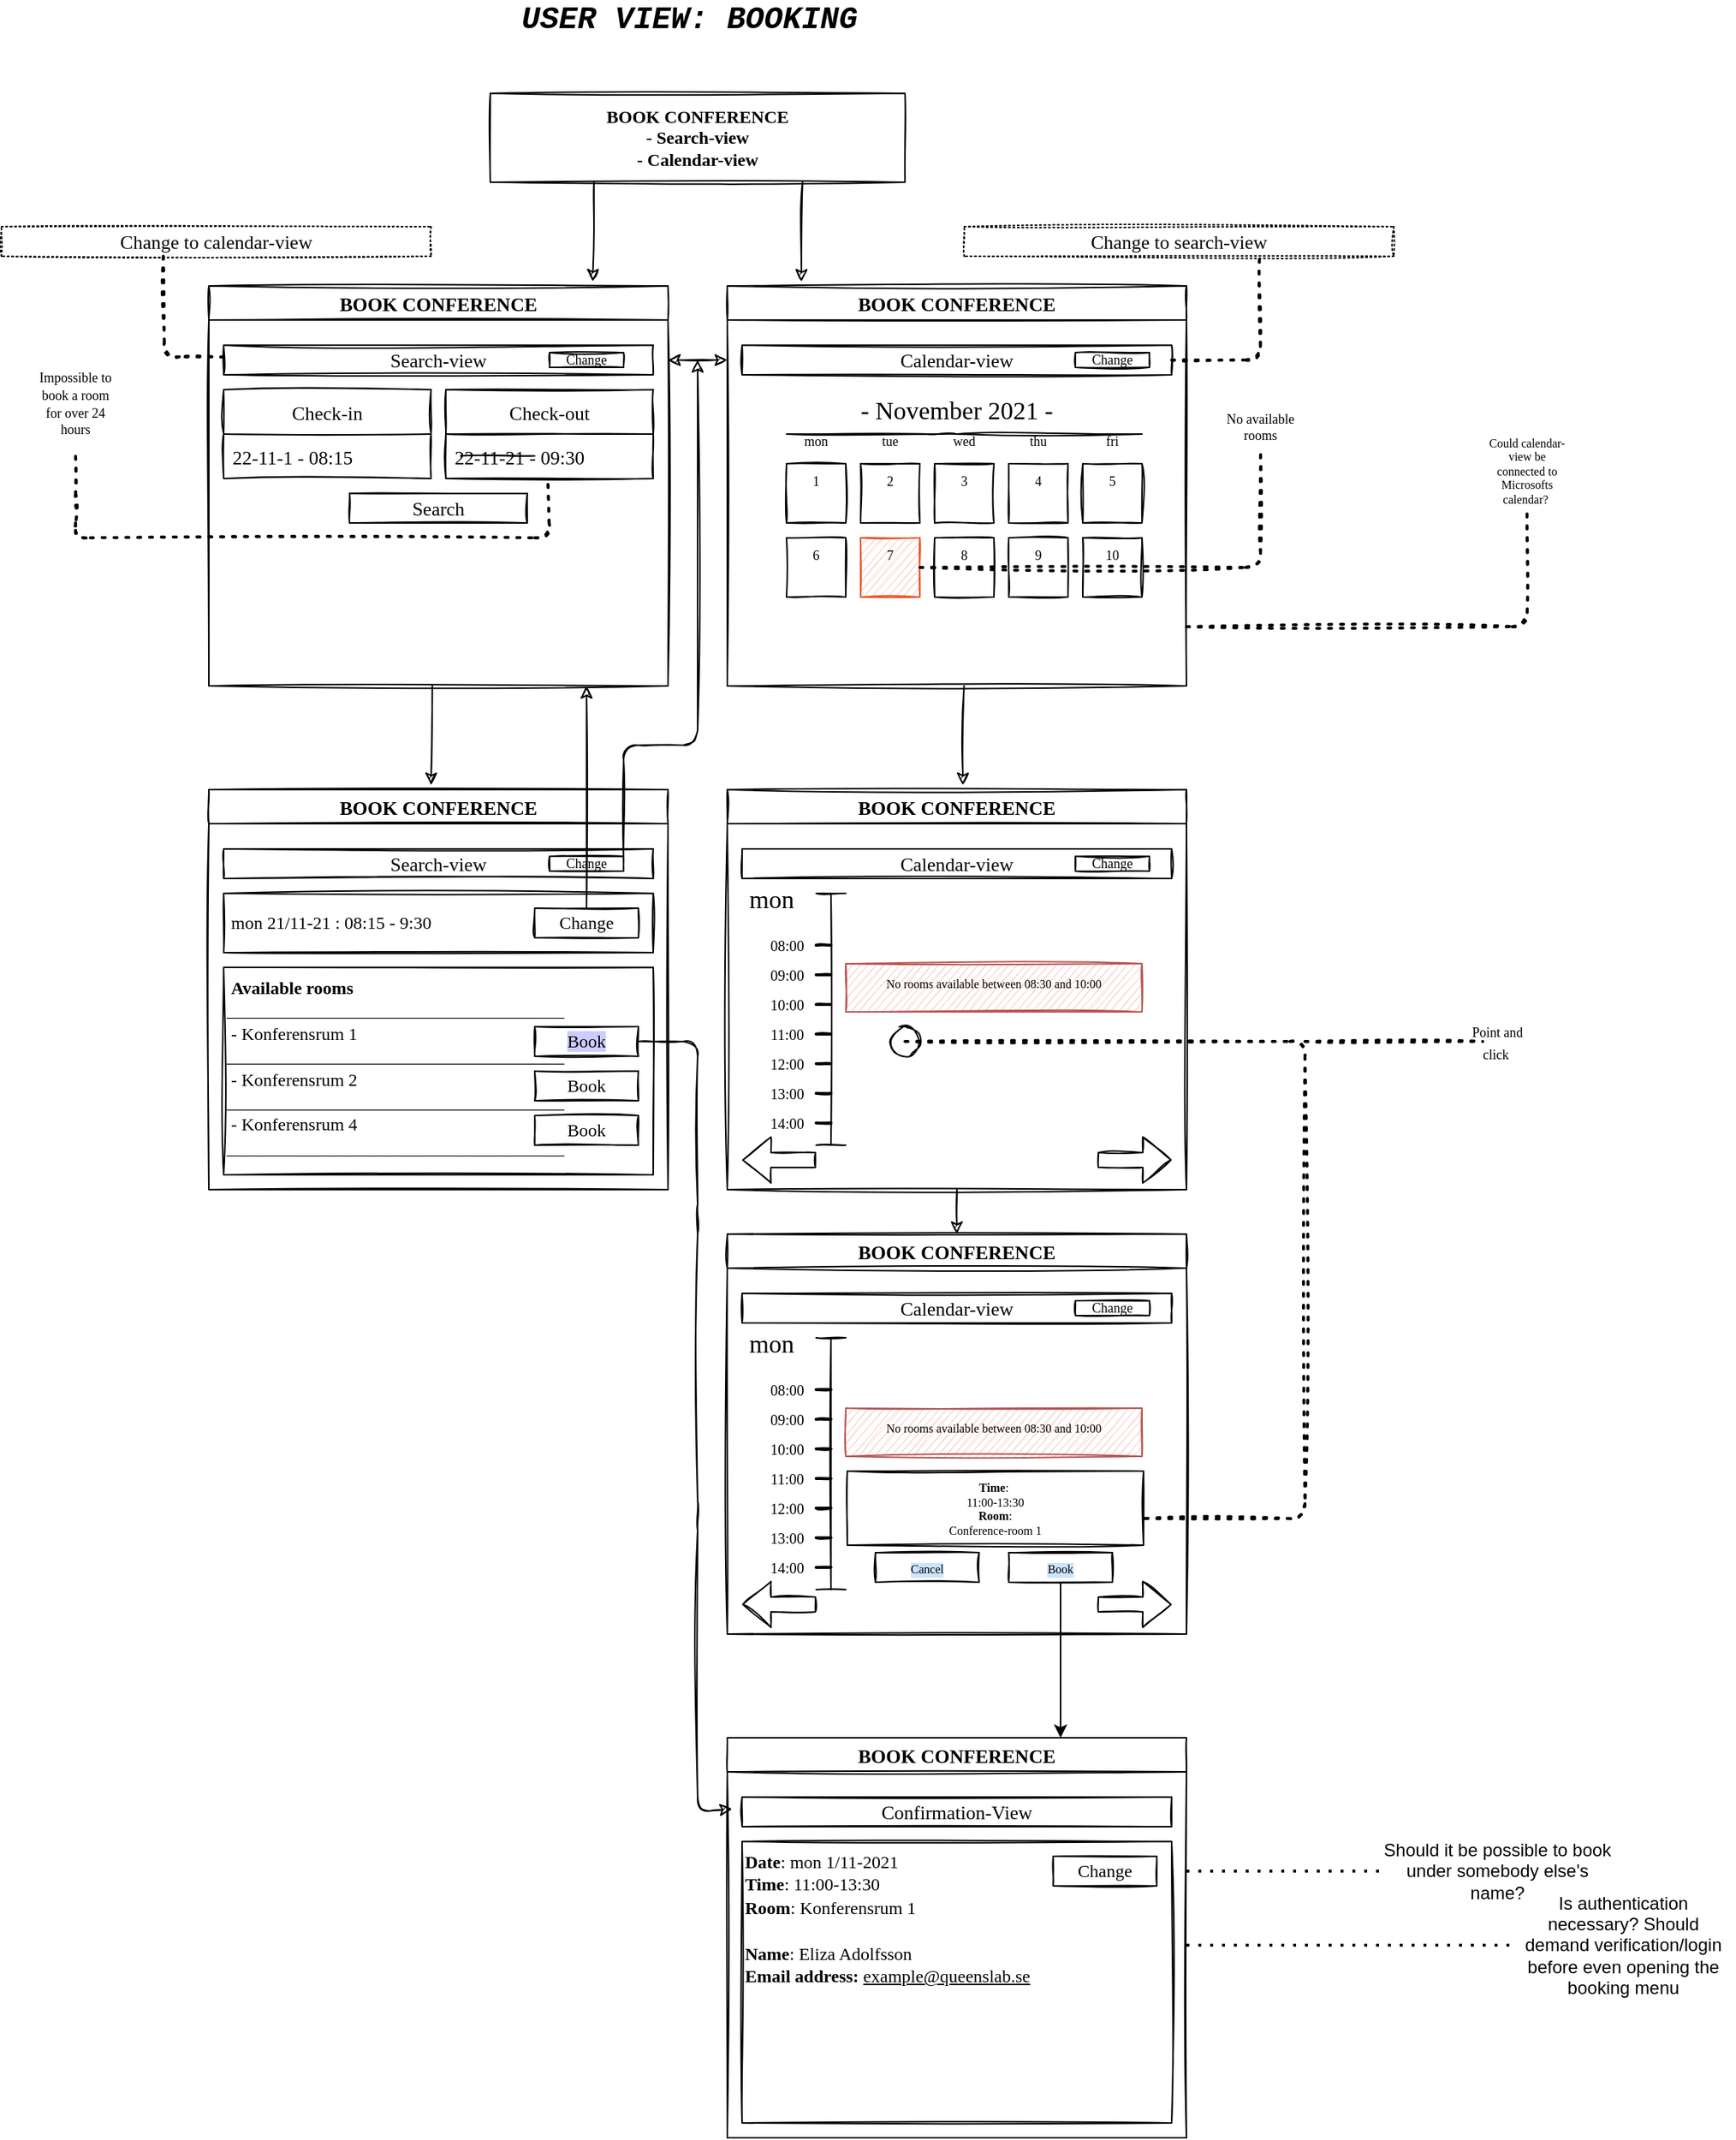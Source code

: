 <mxfile version="14.6.0" type="github">
  <diagram id="JXZrnU6dK3xMpxj74gyy" name="Page-1">
    <mxGraphModel dx="3126" dy="891" grid="1" gridSize="10" guides="1" tooltips="1" connect="1" arrows="1" fold="1" page="1" pageScale="1" pageWidth="827" pageHeight="1169" math="0" shadow="0">
      <root>
        <mxCell id="0" />
        <mxCell id="1" parent="0" />
        <mxCell id="f3gWGGdjy4NmoF_1Ozcr-5" value="BOOK CONFERENCE" style="swimlane;fontFamily=Verdana;fontSize=13;rounded=0;sketch=1;" parent="1" vertex="1">
          <mxGeometry x="440" y="210" width="310" height="270" as="geometry" />
        </mxCell>
        <mxCell id="f3gWGGdjy4NmoF_1Ozcr-18" value="Calendar-view" style="whiteSpace=wrap;html=1;fontFamily=Verdana;fontSize=13;rounded=0;sketch=1;" parent="f3gWGGdjy4NmoF_1Ozcr-5" vertex="1">
          <mxGeometry x="10" y="40" width="290" height="20" as="geometry" />
        </mxCell>
        <mxCell id="zyLo-k-IU325QEQ1pN6g-35" value="Change" style="rounded=0;whiteSpace=wrap;html=1;fontFamily=Verdana;fontColor=#000000;align=center;verticalAlign=middle;fontSize=9;sketch=1;" parent="f3gWGGdjy4NmoF_1Ozcr-5" vertex="1">
          <mxGeometry x="235" y="45" width="50" height="10" as="geometry" />
        </mxCell>
        <mxCell id="zyLo-k-IU325QEQ1pN6g-53" value="- November 2021 -" style="text;html=1;strokeColor=none;fillColor=none;align=center;verticalAlign=middle;whiteSpace=wrap;rounded=0;fontFamily=Verdana;fontSize=17;fontColor=#000000;sketch=1;" parent="f3gWGGdjy4NmoF_1Ozcr-5" vertex="1">
          <mxGeometry x="20" y="70" width="270" height="30" as="geometry" />
        </mxCell>
        <mxCell id="zyLo-k-IU325QEQ1pN6g-54" value="" style="endArrow=none;html=1;rounded=1;fontFamily=Courier New;fontSize=21;fontColor=#000000;curved=0;sketch=1;" parent="f3gWGGdjy4NmoF_1Ozcr-5" edge="1">
          <mxGeometry width="50" height="50" relative="1" as="geometry">
            <mxPoint x="40" y="100" as="sourcePoint" />
            <mxPoint x="280" y="100" as="targetPoint" />
            <Array as="points">
              <mxPoint x="145" y="100" />
            </Array>
          </mxGeometry>
        </mxCell>
        <mxCell id="zyLo-k-IU325QEQ1pN6g-103" value="1" style="rounded=0;whiteSpace=wrap;html=1;fontFamily=Verdana;fontSize=9;fontColor=#000000;fillColor=none;align=center;verticalAlign=top;sketch=1;" parent="f3gWGGdjy4NmoF_1Ozcr-5" vertex="1">
          <mxGeometry x="40" y="120" width="40" height="40" as="geometry" />
        </mxCell>
        <mxCell id="zyLo-k-IU325QEQ1pN6g-104" value="2" style="rounded=0;whiteSpace=wrap;html=1;fontFamily=Verdana;fontSize=9;fontColor=#000000;fillColor=none;align=center;verticalAlign=top;sketch=1;" parent="f3gWGGdjy4NmoF_1Ozcr-5" vertex="1">
          <mxGeometry x="90" y="120" width="40" height="40" as="geometry" />
        </mxCell>
        <mxCell id="zyLo-k-IU325QEQ1pN6g-105" value="3" style="rounded=0;whiteSpace=wrap;html=1;fontFamily=Verdana;fontSize=9;fontColor=#000000;fillColor=none;align=center;verticalAlign=top;sketch=1;" parent="f3gWGGdjy4NmoF_1Ozcr-5" vertex="1">
          <mxGeometry x="140" y="120" width="40" height="40" as="geometry" />
        </mxCell>
        <mxCell id="zyLo-k-IU325QEQ1pN6g-106" value="4" style="rounded=0;whiteSpace=wrap;html=1;fontFamily=Verdana;fontSize=9;fontColor=#000000;fillColor=none;align=center;verticalAlign=top;sketch=1;" parent="f3gWGGdjy4NmoF_1Ozcr-5" vertex="1">
          <mxGeometry x="190" y="120" width="40" height="40" as="geometry" />
        </mxCell>
        <mxCell id="zyLo-k-IU325QEQ1pN6g-108" value="5" style="rounded=0;whiteSpace=wrap;html=1;fontFamily=Verdana;fontSize=9;fontColor=#000000;fillColor=none;align=center;verticalAlign=top;sketch=1;" parent="f3gWGGdjy4NmoF_1Ozcr-5" vertex="1">
          <mxGeometry x="240" y="120" width="40" height="40" as="geometry" />
        </mxCell>
        <mxCell id="zyLo-k-IU325QEQ1pN6g-109" value="6" style="rounded=0;whiteSpace=wrap;html=1;fontFamily=Verdana;fontSize=9;fontColor=#000000;fillColor=none;align=center;verticalAlign=top;sketch=1;" parent="f3gWGGdjy4NmoF_1Ozcr-5" vertex="1">
          <mxGeometry x="40" y="170" width="40" height="40" as="geometry" />
        </mxCell>
        <mxCell id="zyLo-k-IU325QEQ1pN6g-110" value="7" style="rounded=0;whiteSpace=wrap;html=1;fontFamily=Verdana;fontSize=9;fillColor=#f8cecc;align=center;verticalAlign=top;strokeColor=#E8562A;sketch=1;" parent="f3gWGGdjy4NmoF_1Ozcr-5" vertex="1">
          <mxGeometry x="90" y="170" width="40" height="40" as="geometry" />
        </mxCell>
        <mxCell id="zyLo-k-IU325QEQ1pN6g-111" value="8" style="rounded=0;whiteSpace=wrap;html=1;fontFamily=Verdana;fontSize=9;fontColor=#000000;fillColor=none;align=center;verticalAlign=top;sketch=1;" parent="f3gWGGdjy4NmoF_1Ozcr-5" vertex="1">
          <mxGeometry x="140" y="170" width="40" height="40" as="geometry" />
        </mxCell>
        <mxCell id="zyLo-k-IU325QEQ1pN6g-112" value="9" style="rounded=0;whiteSpace=wrap;html=1;fontFamily=Verdana;fontSize=9;fontColor=#000000;fillColor=none;align=center;verticalAlign=top;sketch=1;" parent="f3gWGGdjy4NmoF_1Ozcr-5" vertex="1">
          <mxGeometry x="190" y="170" width="40" height="40" as="geometry" />
        </mxCell>
        <mxCell id="zyLo-k-IU325QEQ1pN6g-113" value="10" style="rounded=0;whiteSpace=wrap;html=1;fontFamily=Verdana;fontSize=9;fontColor=#000000;fillColor=none;align=center;verticalAlign=top;sketch=1;" parent="f3gWGGdjy4NmoF_1Ozcr-5" vertex="1">
          <mxGeometry x="240" y="170" width="40" height="40" as="geometry" />
        </mxCell>
        <mxCell id="zyLo-k-IU325QEQ1pN6g-114" value="mon" style="text;html=1;strokeColor=none;fillColor=none;align=center;verticalAlign=middle;whiteSpace=wrap;rounded=0;fontFamily=Verdana;fontSize=9;fontColor=#000000;sketch=1;" parent="f3gWGGdjy4NmoF_1Ozcr-5" vertex="1">
          <mxGeometry x="30" y="90" width="60" height="30" as="geometry" />
        </mxCell>
        <mxCell id="zyLo-k-IU325QEQ1pN6g-115" value="tue" style="text;html=1;strokeColor=none;fillColor=none;align=center;verticalAlign=middle;whiteSpace=wrap;rounded=0;fontFamily=Verdana;fontSize=9;fontColor=#000000;sketch=1;" parent="f3gWGGdjy4NmoF_1Ozcr-5" vertex="1">
          <mxGeometry x="80" y="90" width="60" height="30" as="geometry" />
        </mxCell>
        <mxCell id="zyLo-k-IU325QEQ1pN6g-116" value="wed" style="text;html=1;strokeColor=none;fillColor=none;align=center;verticalAlign=middle;whiteSpace=wrap;rounded=0;fontFamily=Verdana;fontSize=9;fontColor=#000000;sketch=1;" parent="f3gWGGdjy4NmoF_1Ozcr-5" vertex="1">
          <mxGeometry x="130" y="90" width="60" height="30" as="geometry" />
        </mxCell>
        <mxCell id="zyLo-k-IU325QEQ1pN6g-118" value="thu" style="text;html=1;strokeColor=none;fillColor=none;align=center;verticalAlign=middle;whiteSpace=wrap;rounded=0;fontFamily=Verdana;fontSize=9;fontColor=#000000;sketch=1;" parent="f3gWGGdjy4NmoF_1Ozcr-5" vertex="1">
          <mxGeometry x="180" y="90" width="60" height="30" as="geometry" />
        </mxCell>
        <mxCell id="zyLo-k-IU325QEQ1pN6g-119" value="fri" style="text;html=1;strokeColor=none;fillColor=none;align=center;verticalAlign=middle;whiteSpace=wrap;rounded=0;fontFamily=Verdana;fontSize=9;fontColor=#000000;sketch=1;" parent="f3gWGGdjy4NmoF_1Ozcr-5" vertex="1">
          <mxGeometry x="230" y="90" width="60" height="30" as="geometry" />
        </mxCell>
        <mxCell id="f3gWGGdjy4NmoF_1Ozcr-19" value="BOOK CONFERENCE" style="swimlane;fontFamily=Verdana;fontSize=13;rounded=0;sketch=1;" parent="1" vertex="1">
          <mxGeometry x="90" y="210" width="310" height="270" as="geometry" />
        </mxCell>
        <mxCell id="f3gWGGdjy4NmoF_1Ozcr-20" value="Check-in" style="swimlane;fontStyle=0;childLayout=stackLayout;horizontal=1;startSize=30;horizontalStack=0;resizeParent=1;resizeParentMax=0;resizeLast=0;collapsible=1;marginBottom=0;fontFamily=Verdana;fontSize=13;rounded=0;sketch=1;" parent="f3gWGGdjy4NmoF_1Ozcr-19" vertex="1">
          <mxGeometry x="10" y="70" width="140" height="60" as="geometry" />
        </mxCell>
        <mxCell id="f3gWGGdjy4NmoF_1Ozcr-21" value="22-11-1 - 08:15" style="text;strokeColor=none;fillColor=none;align=left;verticalAlign=middle;spacingLeft=4;spacingRight=4;overflow=hidden;points=[[0,0.5],[1,0.5]];portConstraint=eastwest;rotatable=0;fontFamily=Verdana;fontSize=13;rounded=0;sketch=1;" parent="f3gWGGdjy4NmoF_1Ozcr-20" vertex="1">
          <mxGeometry y="30" width="140" height="30" as="geometry" />
        </mxCell>
        <mxCell id="f3gWGGdjy4NmoF_1Ozcr-22" value="Check-out" style="swimlane;fontStyle=0;childLayout=stackLayout;horizontal=1;startSize=30;horizontalStack=0;resizeParent=1;resizeParentMax=0;resizeLast=0;collapsible=1;marginBottom=0;fontFamily=Verdana;fontSize=13;rounded=0;sketch=1;" parent="f3gWGGdjy4NmoF_1Ozcr-19" vertex="1">
          <mxGeometry x="160" y="70" width="140" height="60" as="geometry" />
        </mxCell>
        <mxCell id="f3gWGGdjy4NmoF_1Ozcr-23" value="22-11-21 - 09:30" style="text;strokeColor=none;fillColor=none;align=left;verticalAlign=middle;spacingLeft=4;spacingRight=4;overflow=hidden;points=[[0,0.5],[1,0.5]];portConstraint=eastwest;rotatable=0;fontFamily=Verdana;fontSize=13;rounded=0;fontColor=#000000;sketch=1;" parent="f3gWGGdjy4NmoF_1Ozcr-22" vertex="1">
          <mxGeometry y="30" width="140" height="30" as="geometry" />
        </mxCell>
        <mxCell id="zyLo-k-IU325QEQ1pN6g-11" value="" style="endArrow=none;html=1;rounded=1;fontFamily=Courier New;fontColor=#000000;curved=0;sketch=1;" parent="f3gWGGdjy4NmoF_1Ozcr-22" edge="1">
          <mxGeometry width="50" height="50" relative="1" as="geometry">
            <mxPoint x="10" y="44.8" as="sourcePoint" />
            <mxPoint x="60" y="44.8" as="targetPoint" />
          </mxGeometry>
        </mxCell>
        <mxCell id="f3gWGGdjy4NmoF_1Ozcr-24" value="Search" style="whiteSpace=wrap;html=1;fontFamily=Verdana;fontSize=13;rounded=0;sketch=1;" parent="f3gWGGdjy4NmoF_1Ozcr-19" vertex="1">
          <mxGeometry x="95" y="140" width="120" height="20" as="geometry" />
        </mxCell>
        <mxCell id="f3gWGGdjy4NmoF_1Ozcr-25" value="Search-view" style="whiteSpace=wrap;html=1;fontFamily=Verdana;fontSize=13;rounded=0;sketch=1;" parent="f3gWGGdjy4NmoF_1Ozcr-19" vertex="1">
          <mxGeometry x="10" y="40" width="290" height="20" as="geometry" />
        </mxCell>
        <mxCell id="zyLo-k-IU325QEQ1pN6g-36" value="Change" style="rounded=0;whiteSpace=wrap;html=1;fontFamily=Verdana;fontColor=#000000;align=center;verticalAlign=middle;fontSize=9;sketch=1;" parent="f3gWGGdjy4NmoF_1Ozcr-19" vertex="1">
          <mxGeometry x="230" y="45" width="50" height="10" as="geometry" />
        </mxCell>
        <mxCell id="f3gWGGdjy4NmoF_1Ozcr-53" value="&lt;font face=&quot;Verdana&quot;&gt;&lt;b&gt;BOOK CONFERENCE&lt;br&gt;- Search-view&lt;br&gt;- Calendar-view&lt;br&gt;&lt;/b&gt;&lt;/font&gt;" style="rounded=0;whiteSpace=wrap;html=1;glass=0;sketch=1;" parent="1" vertex="1">
          <mxGeometry x="280" y="80" width="280" height="60" as="geometry" />
        </mxCell>
        <mxCell id="f3gWGGdjy4NmoF_1Ozcr-54" value="" style="endArrow=classic;html=1;rounded=1;curved=0;exitX=0.25;exitY=1;exitDx=0;exitDy=0;entryX=0.836;entryY=-0.011;entryDx=0;entryDy=0;entryPerimeter=0;sketch=1;" parent="1" source="f3gWGGdjy4NmoF_1Ozcr-53" target="f3gWGGdjy4NmoF_1Ozcr-19" edge="1">
          <mxGeometry width="50" height="50" relative="1" as="geometry">
            <mxPoint x="390" y="360" as="sourcePoint" />
            <mxPoint x="440" y="310" as="targetPoint" />
          </mxGeometry>
        </mxCell>
        <mxCell id="f3gWGGdjy4NmoF_1Ozcr-55" value="" style="endArrow=classic;html=1;rounded=1;curved=0;exitX=0.25;exitY=1;exitDx=0;exitDy=0;entryX=0.836;entryY=-0.011;entryDx=0;entryDy=0;entryPerimeter=0;sketch=1;" parent="1" edge="1">
          <mxGeometry width="50" height="50" relative="1" as="geometry">
            <mxPoint x="490.84" y="140" as="sourcePoint" />
            <mxPoint x="490.0" y="207.14" as="targetPoint" />
          </mxGeometry>
        </mxCell>
        <mxCell id="f3gWGGdjy4NmoF_1Ozcr-56" value="" style="endArrow=classic;startArrow=classic;html=1;rounded=1;curved=0;sketch=1;" parent="1" edge="1">
          <mxGeometry width="50" height="50" relative="1" as="geometry">
            <mxPoint x="400" y="260" as="sourcePoint" />
            <mxPoint x="440" y="260" as="targetPoint" />
          </mxGeometry>
        </mxCell>
        <mxCell id="f3gWGGdjy4NmoF_1Ozcr-59" value="Change to search-view" style="whiteSpace=wrap;html=1;fontFamily=Verdana;fontSize=13;rounded=0;dashed=1;dashPattern=1 2;sketch=1;" parent="1" vertex="1">
          <mxGeometry x="600" y="170" width="290" height="20" as="geometry" />
        </mxCell>
        <mxCell id="f3gWGGdjy4NmoF_1Ozcr-60" value="Change to calendar-view" style="whiteSpace=wrap;html=1;fontFamily=Verdana;fontSize=13;rounded=0;dashed=1;dashPattern=1 2;sketch=1;" parent="1" vertex="1">
          <mxGeometry x="-50" y="170" width="290" height="20" as="geometry" />
        </mxCell>
        <mxCell id="f3gWGGdjy4NmoF_1Ozcr-61" value="" style="endArrow=none;dashed=1;html=1;dashPattern=1 3;strokeWidth=2;rounded=1;curved=0;exitX=1;exitY=0.5;exitDx=0;exitDy=0;entryX=0.687;entryY=1.108;entryDx=0;entryDy=0;entryPerimeter=0;sketch=1;" parent="1" source="f3gWGGdjy4NmoF_1Ozcr-18" target="f3gWGGdjy4NmoF_1Ozcr-59" edge="1">
          <mxGeometry width="50" height="50" relative="1" as="geometry">
            <mxPoint x="760" y="260" as="sourcePoint" />
            <mxPoint x="800" y="200" as="targetPoint" />
            <Array as="points">
              <mxPoint x="800" y="260" />
            </Array>
          </mxGeometry>
        </mxCell>
        <mxCell id="f3gWGGdjy4NmoF_1Ozcr-62" value="" style="endArrow=none;dashed=1;html=1;dashPattern=1 3;strokeWidth=2;rounded=1;curved=0;exitX=0;exitY=0.392;exitDx=0;exitDy=0;entryX=0.687;entryY=1.108;entryDx=0;entryDy=0;entryPerimeter=0;exitPerimeter=0;sketch=1;" parent="1" source="f3gWGGdjy4NmoF_1Ozcr-25" edge="1">
          <mxGeometry width="50" height="50" relative="1" as="geometry">
            <mxPoint y="257.84" as="sourcePoint" />
            <mxPoint x="59.23" y="190.0" as="targetPoint" />
            <Array as="points">
              <mxPoint x="60" y="257.84" />
            </Array>
          </mxGeometry>
        </mxCell>
        <mxCell id="zyLo-k-IU325QEQ1pN6g-2" value="" style="endArrow=classic;html=1;rounded=1;curved=0;exitX=0.25;exitY=1;exitDx=0;exitDy=0;entryX=0.836;entryY=-0.011;entryDx=0;entryDy=0;entryPerimeter=0;sketch=1;" parent="1" edge="1">
          <mxGeometry width="50" height="50" relative="1" as="geometry">
            <mxPoint x="240.84" y="480" as="sourcePoint" />
            <mxPoint x="240.0" y="547.03" as="targetPoint" />
          </mxGeometry>
        </mxCell>
        <mxCell id="zyLo-k-IU325QEQ1pN6g-3" value="" style="endArrow=classic;html=1;rounded=1;curved=0;exitX=0.25;exitY=1;exitDx=0;exitDy=0;entryX=0.836;entryY=-0.011;entryDx=0;entryDy=0;entryPerimeter=0;sketch=1;" parent="1" edge="1">
          <mxGeometry width="50" height="50" relative="1" as="geometry">
            <mxPoint x="599.84" y="480" as="sourcePoint" />
            <mxPoint x="599.0" y="547.03" as="targetPoint" />
          </mxGeometry>
        </mxCell>
        <mxCell id="zyLo-k-IU325QEQ1pN6g-4" value="BOOK CONFERENCE" style="swimlane;fontFamily=Verdana;fontSize=13;rounded=0;sketch=1;" parent="1" vertex="1">
          <mxGeometry x="90" y="550" width="310" height="270" as="geometry" />
        </mxCell>
        <mxCell id="zyLo-k-IU325QEQ1pN6g-10" value="Search-view" style="whiteSpace=wrap;html=1;fontFamily=Verdana;fontSize=13;rounded=0;sketch=1;" parent="zyLo-k-IU325QEQ1pN6g-4" vertex="1">
          <mxGeometry x="10" y="40" width="290" height="20" as="geometry" />
        </mxCell>
        <mxCell id="zyLo-k-IU325QEQ1pN6g-25" value="&lt;font face=&quot;Verdana&quot;&gt;&amp;nbsp;mon 21/11-21 : 08:15 - 9:30&lt;/font&gt;" style="rounded=0;whiteSpace=wrap;html=1;fontFamily=Courier New;fontColor=#000000;align=left;sketch=1;" parent="zyLo-k-IU325QEQ1pN6g-4" vertex="1">
          <mxGeometry x="10" y="70" width="290" height="40" as="geometry" />
        </mxCell>
        <mxCell id="zyLo-k-IU325QEQ1pN6g-29" value="&lt;font face=&quot;Verdana&quot;&gt;&amp;nbsp;&lt;b&gt;Available&amp;nbsp;rooms&lt;/b&gt;&lt;br&gt;______________________________________&lt;br&gt;&amp;nbsp;- Konferensrum 1&lt;br&gt;______________________________________&lt;br&gt;&amp;nbsp;- Konferensrum 2&lt;br&gt;______________________________________&lt;br&gt;&amp;nbsp;- Konferensrum 4&lt;br&gt;______________________________________&lt;br&gt;&lt;/font&gt;" style="rounded=0;whiteSpace=wrap;html=1;fontFamily=Courier New;fontColor=#000000;align=left;verticalAlign=top;sketch=1;" parent="zyLo-k-IU325QEQ1pN6g-4" vertex="1">
          <mxGeometry x="10" y="120" width="290" height="140" as="geometry" />
        </mxCell>
        <mxCell id="zyLo-k-IU325QEQ1pN6g-30" value="Change" style="rounded=0;whiteSpace=wrap;html=1;fontFamily=Verdana;fontColor=#000000;align=center;verticalAlign=middle;sketch=1;" parent="zyLo-k-IU325QEQ1pN6g-4" vertex="1">
          <mxGeometry x="220" y="80" width="70" height="20" as="geometry" />
        </mxCell>
        <mxCell id="zyLo-k-IU325QEQ1pN6g-32" value="&lt;span style=&quot;background-color: rgb(204 , 204 , 255)&quot;&gt;Book&lt;/span&gt;" style="whiteSpace=wrap;html=1;fontFamily=Verdana;fontSize=12;rounded=0;sketch=1;" parent="zyLo-k-IU325QEQ1pN6g-4" vertex="1">
          <mxGeometry x="220" y="160" width="70" height="20" as="geometry" />
        </mxCell>
        <mxCell id="zyLo-k-IU325QEQ1pN6g-33" value="Book" style="whiteSpace=wrap;html=1;fontFamily=Verdana;fontSize=12;rounded=0;sketch=1;" parent="zyLo-k-IU325QEQ1pN6g-4" vertex="1">
          <mxGeometry x="220" y="190" width="70" height="20" as="geometry" />
        </mxCell>
        <mxCell id="zyLo-k-IU325QEQ1pN6g-34" value="Book" style="whiteSpace=wrap;html=1;fontFamily=Verdana;fontSize=12;rounded=0;sketch=1;" parent="zyLo-k-IU325QEQ1pN6g-4" vertex="1">
          <mxGeometry x="220" y="220" width="70" height="20" as="geometry" />
        </mxCell>
        <mxCell id="zyLo-k-IU325QEQ1pN6g-44" value="Change" style="rounded=0;whiteSpace=wrap;html=1;fontFamily=Verdana;fontColor=#000000;align=center;verticalAlign=middle;fontSize=9;sketch=1;" parent="zyLo-k-IU325QEQ1pN6g-4" vertex="1">
          <mxGeometry x="230" y="45" width="50" height="10" as="geometry" />
        </mxCell>
        <mxCell id="zyLo-k-IU325QEQ1pN6g-31" value="" style="endArrow=classic;html=1;rounded=1;curved=0;exitX=0.5;exitY=0;exitDx=0;exitDy=0;sketch=1;" parent="1" source="zyLo-k-IU325QEQ1pN6g-30" edge="1">
          <mxGeometry width="50" height="50" relative="1" as="geometry">
            <mxPoint x="350.84" y="500" as="sourcePoint" />
            <mxPoint x="345" y="480" as="targetPoint" />
          </mxGeometry>
        </mxCell>
        <mxCell id="zyLo-k-IU325QEQ1pN6g-37" value="BOOK CONFERENCE" style="swimlane;fontFamily=Verdana;fontSize=13;rounded=0;sketch=1;" parent="1" vertex="1">
          <mxGeometry x="440" y="550" width="310" height="270" as="geometry" />
        </mxCell>
        <mxCell id="zyLo-k-IU325QEQ1pN6g-38" value="Calendar-view" style="whiteSpace=wrap;html=1;fontFamily=Verdana;fontSize=13;rounded=0;sketch=1;" parent="zyLo-k-IU325QEQ1pN6g-37" vertex="1">
          <mxGeometry x="10" y="40" width="290" height="20" as="geometry" />
        </mxCell>
        <mxCell id="zyLo-k-IU325QEQ1pN6g-43" value="Change" style="rounded=0;whiteSpace=wrap;html=1;fontFamily=Verdana;fontColor=#000000;align=center;verticalAlign=middle;fontSize=9;sketch=1;" parent="zyLo-k-IU325QEQ1pN6g-37" vertex="1">
          <mxGeometry x="235" y="45" width="50" height="10" as="geometry" />
        </mxCell>
        <mxCell id="zyLo-k-IU325QEQ1pN6g-123" value="" style="shape=flexArrow;endArrow=classic;html=1;rounded=1;fontFamily=Verdana;fontSize=17;fontColor=#000000;curved=0;sketch=1;" parent="zyLo-k-IU325QEQ1pN6g-37" edge="1">
          <mxGeometry width="50" height="50" relative="1" as="geometry">
            <mxPoint x="250" y="250" as="sourcePoint" />
            <mxPoint x="300" y="250" as="targetPoint" />
          </mxGeometry>
        </mxCell>
        <mxCell id="zyLo-k-IU325QEQ1pN6g-124" value="" style="shape=flexArrow;endArrow=classic;html=1;rounded=1;fontFamily=Verdana;fontSize=17;fontColor=#000000;curved=0;sketch=1;" parent="zyLo-k-IU325QEQ1pN6g-37" edge="1">
          <mxGeometry width="50" height="50" relative="1" as="geometry">
            <mxPoint x="60" y="250" as="sourcePoint" />
            <mxPoint x="10" y="250" as="targetPoint" />
          </mxGeometry>
        </mxCell>
        <mxCell id="zyLo-k-IU325QEQ1pN6g-125" value="mon" style="text;html=1;strokeColor=none;fillColor=none;align=center;verticalAlign=middle;whiteSpace=wrap;rounded=0;fontFamily=Verdana;fontSize=17;fontColor=#000000;sketch=1;" parent="zyLo-k-IU325QEQ1pN6g-37" vertex="1">
          <mxGeometry y="60" width="60" height="30" as="geometry" />
        </mxCell>
        <mxCell id="zyLo-k-IU325QEQ1pN6g-126" value="" style="shape=crossbar;whiteSpace=wrap;html=1;rounded=1;direction=south;fontFamily=Verdana;fontSize=17;fontColor=#000000;strokeColor=#000000;fillColor=none;align=center;verticalAlign=top;labelBackgroundColor=none;sketch=1;" parent="zyLo-k-IU325QEQ1pN6g-37" vertex="1">
          <mxGeometry x="60" y="70" width="20" height="170" as="geometry" />
        </mxCell>
        <mxCell id="zyLo-k-IU325QEQ1pN6g-127" value="" style="line;strokeWidth=2;html=1;rounded=0;labelBackgroundColor=none;fontFamily=Verdana;fontSize=17;fontColor=#000000;fillColor=none;align=center;verticalAlign=top;fontStyle=0;sketch=1;" parent="zyLo-k-IU325QEQ1pN6g-37" vertex="1">
          <mxGeometry x="60" y="100" width="10" height="10" as="geometry" />
        </mxCell>
        <mxCell id="zyLo-k-IU325QEQ1pN6g-128" value="08:00" style="text;strokeColor=none;fillColor=none;html=1;fontSize=10;fontStyle=0;verticalAlign=middle;align=center;rounded=0;labelBackgroundColor=none;fontFamily=Verdana;fontColor=#000000;sketch=1;" parent="zyLo-k-IU325QEQ1pN6g-37" vertex="1">
          <mxGeometry x="20" y="97.5" width="40" height="15" as="geometry" />
        </mxCell>
        <mxCell id="zyLo-k-IU325QEQ1pN6g-129" value="" style="line;strokeWidth=2;html=1;rounded=0;labelBackgroundColor=none;fontFamily=Verdana;fontSize=17;fontColor=#000000;fillColor=none;align=center;verticalAlign=top;fontStyle=0;sketch=1;" parent="zyLo-k-IU325QEQ1pN6g-37" vertex="1">
          <mxGeometry x="60" y="120" width="10" height="10" as="geometry" />
        </mxCell>
        <mxCell id="zyLo-k-IU325QEQ1pN6g-130" value="09:00" style="text;strokeColor=none;fillColor=none;html=1;fontSize=10;fontStyle=0;verticalAlign=middle;align=center;rounded=0;labelBackgroundColor=none;fontFamily=Verdana;fontColor=#000000;sketch=1;" parent="zyLo-k-IU325QEQ1pN6g-37" vertex="1">
          <mxGeometry x="20" y="117.5" width="40" height="15" as="geometry" />
        </mxCell>
        <mxCell id="zyLo-k-IU325QEQ1pN6g-142" value="" style="line;strokeWidth=2;html=1;rounded=0;labelBackgroundColor=none;fontFamily=Verdana;fontSize=17;fontColor=#000000;fillColor=none;align=center;verticalAlign=top;fontStyle=0;sketch=1;" parent="zyLo-k-IU325QEQ1pN6g-37" vertex="1">
          <mxGeometry x="60" y="140" width="10" height="10" as="geometry" />
        </mxCell>
        <mxCell id="zyLo-k-IU325QEQ1pN6g-143" value="" style="line;strokeWidth=2;html=1;rounded=0;labelBackgroundColor=none;fontFamily=Verdana;fontSize=17;fontColor=#000000;fillColor=none;align=center;verticalAlign=top;fontStyle=0;sketch=1;" parent="zyLo-k-IU325QEQ1pN6g-37" vertex="1">
          <mxGeometry x="60" y="160" width="10" height="10" as="geometry" />
        </mxCell>
        <mxCell id="zyLo-k-IU325QEQ1pN6g-144" value="" style="line;strokeWidth=2;html=1;rounded=0;labelBackgroundColor=none;fontFamily=Verdana;fontSize=17;fontColor=#000000;fillColor=none;align=center;verticalAlign=top;fontStyle=0;sketch=1;" parent="zyLo-k-IU325QEQ1pN6g-37" vertex="1">
          <mxGeometry x="60" y="180" width="10" height="10" as="geometry" />
        </mxCell>
        <mxCell id="zyLo-k-IU325QEQ1pN6g-145" value="" style="line;strokeWidth=2;html=1;rounded=0;labelBackgroundColor=none;fontFamily=Verdana;fontSize=17;fontColor=#000000;fillColor=none;align=center;verticalAlign=top;fontStyle=0;sketch=1;" parent="zyLo-k-IU325QEQ1pN6g-37" vertex="1">
          <mxGeometry x="60" y="200" width="10" height="10" as="geometry" />
        </mxCell>
        <mxCell id="zyLo-k-IU325QEQ1pN6g-161" value="" style="line;strokeWidth=2;html=1;rounded=0;labelBackgroundColor=none;fontFamily=Verdana;fontSize=17;fontColor=#000000;fillColor=none;align=center;verticalAlign=top;fontStyle=0;sketch=1;" parent="zyLo-k-IU325QEQ1pN6g-37" vertex="1">
          <mxGeometry x="60" y="220" width="10" height="10" as="geometry" />
        </mxCell>
        <mxCell id="zyLo-k-IU325QEQ1pN6g-178" value="10:00" style="text;strokeColor=none;fillColor=none;html=1;fontSize=10;fontStyle=0;verticalAlign=middle;align=center;rounded=0;labelBackgroundColor=none;fontFamily=Verdana;fontColor=#000000;sketch=1;" parent="zyLo-k-IU325QEQ1pN6g-37" vertex="1">
          <mxGeometry x="20" y="137.5" width="40" height="15" as="geometry" />
        </mxCell>
        <mxCell id="zyLo-k-IU325QEQ1pN6g-179" value="11:00" style="text;strokeColor=none;fillColor=none;html=1;fontSize=10;fontStyle=0;verticalAlign=middle;align=center;rounded=0;labelBackgroundColor=none;fontFamily=Verdana;fontColor=#000000;sketch=1;" parent="zyLo-k-IU325QEQ1pN6g-37" vertex="1">
          <mxGeometry x="20" y="157.5" width="40" height="15" as="geometry" />
        </mxCell>
        <mxCell id="zyLo-k-IU325QEQ1pN6g-180" value="12:00" style="text;strokeColor=none;fillColor=none;html=1;fontSize=10;fontStyle=0;verticalAlign=middle;align=center;rounded=0;labelBackgroundColor=none;fontFamily=Verdana;fontColor=#000000;sketch=1;" parent="zyLo-k-IU325QEQ1pN6g-37" vertex="1">
          <mxGeometry x="20" y="177.5" width="40" height="15" as="geometry" />
        </mxCell>
        <mxCell id="zyLo-k-IU325QEQ1pN6g-181" value="13:00" style="text;strokeColor=none;fillColor=none;html=1;fontSize=10;fontStyle=0;verticalAlign=middle;align=center;rounded=0;labelBackgroundColor=none;fontFamily=Verdana;fontColor=#000000;sketch=1;" parent="zyLo-k-IU325QEQ1pN6g-37" vertex="1">
          <mxGeometry x="20" y="197.5" width="40" height="15" as="geometry" />
        </mxCell>
        <mxCell id="zyLo-k-IU325QEQ1pN6g-182" value="14:00" style="text;strokeColor=none;fillColor=none;html=1;fontSize=10;fontStyle=0;verticalAlign=middle;align=center;rounded=0;labelBackgroundColor=none;fontFamily=Verdana;fontColor=#000000;sketch=1;" parent="zyLo-k-IU325QEQ1pN6g-37" vertex="1">
          <mxGeometry x="20" y="217.5" width="40" height="15" as="geometry" />
        </mxCell>
        <mxCell id="zyLo-k-IU325QEQ1pN6g-184" value="&lt;font style=&quot;font-size: 8px&quot;&gt;No rooms available between 08:30 and 10:00&lt;/font&gt;" style="rounded=0;whiteSpace=wrap;html=1;labelBackgroundColor=none;fontFamily=Verdana;fontSize=10;strokeColor=#b85450;fillColor=#f8cecc;align=center;verticalAlign=top;sketch=1;" parent="zyLo-k-IU325QEQ1pN6g-37" vertex="1">
          <mxGeometry x="80" y="117.5" width="200" height="32.5" as="geometry" />
        </mxCell>
        <mxCell id="J3u3MtIdnGx9U0rs0A85-2" value="" style="ellipse;whiteSpace=wrap;html=1;aspect=fixed;sketch=1;" vertex="1" parent="zyLo-k-IU325QEQ1pN6g-37">
          <mxGeometry x="110" y="160" width="20" height="20" as="geometry" />
        </mxCell>
        <mxCell id="zyLo-k-IU325QEQ1pN6g-50" value="&lt;font face=&quot;Courier New&quot; size=&quot;1&quot;&gt;&lt;i&gt;&lt;b style=&quot;font-size: 21px&quot;&gt;USER VIEW: BOOKING&lt;/b&gt;&lt;/i&gt;&lt;/font&gt;" style="text;html=1;align=center;verticalAlign=middle;resizable=0;points=[];autosize=1;strokeColor=none;fillColor=none;fontSize=9;fontFamily=Verdana;fontColor=#000000;sketch=1;" parent="1" vertex="1">
          <mxGeometry x="294" y="20" width="240" height="20" as="geometry" />
        </mxCell>
        <mxCell id="zyLo-k-IU325QEQ1pN6g-52" value="" style="endArrow=classic;html=1;rounded=1;curved=0;exitX=0.5;exitY=0;exitDx=0;exitDy=0;sketch=1;" parent="1" edge="1">
          <mxGeometry width="50" height="50" relative="1" as="geometry">
            <mxPoint x="370" y="600" as="sourcePoint" />
            <mxPoint x="420" y="260" as="targetPoint" />
            <Array as="points">
              <mxPoint x="370" y="520" />
              <mxPoint x="420" y="520" />
            </Array>
          </mxGeometry>
        </mxCell>
        <mxCell id="zyLo-k-IU325QEQ1pN6g-101" value="" style="endArrow=none;dashed=1;html=1;dashPattern=1 3;strokeWidth=2;rounded=1;fontFamily=Courier New;fontSize=14;fontColor=#000000;curved=0;entryX=0.492;entryY=1.029;entryDx=0;entryDy=0;entryPerimeter=0;sketch=1;" parent="1" target="f3gWGGdjy4NmoF_1Ozcr-23" edge="1">
          <mxGeometry width="50" height="50" relative="1" as="geometry">
            <mxPoint y="325" as="sourcePoint" />
            <mxPoint x="320" y="380" as="targetPoint" />
            <Array as="points">
              <mxPoint y="360" />
              <mxPoint y="380" />
              <mxPoint x="320" y="380" />
            </Array>
          </mxGeometry>
        </mxCell>
        <mxCell id="zyLo-k-IU325QEQ1pN6g-102" value="&lt;font face=&quot;Verdana&quot;&gt;&lt;span style=&quot;font-style: normal&quot;&gt;Impossible to book a room for over 24 hours&lt;/span&gt;&lt;/font&gt;" style="text;html=1;strokeColor=none;fillColor=none;align=center;verticalAlign=middle;whiteSpace=wrap;rounded=0;fontFamily=Courier New;fontSize=9;fontColor=#000000;fontStyle=2;sketch=1;" parent="1" vertex="1">
          <mxGeometry x="-30" y="250" width="60" height="80" as="geometry" />
        </mxCell>
        <mxCell id="zyLo-k-IU325QEQ1pN6g-120" value="" style="endArrow=none;dashed=1;html=1;dashPattern=1 3;strokeWidth=2;rounded=1;fontFamily=Verdana;fontSize=9;fontColor=#000000;curved=0;exitX=1;exitY=0.5;exitDx=0;exitDy=0;sketch=1;" parent="1" source="zyLo-k-IU325QEQ1pN6g-110" edge="1">
          <mxGeometry width="50" height="50" relative="1" as="geometry">
            <mxPoint x="570" y="390" as="sourcePoint" />
            <mxPoint x="800" y="320" as="targetPoint" />
            <Array as="points">
              <mxPoint x="800" y="400" />
            </Array>
          </mxGeometry>
        </mxCell>
        <mxCell id="zyLo-k-IU325QEQ1pN6g-122" value="No available rooms" style="text;html=1;strokeColor=none;fillColor=none;align=center;verticalAlign=middle;whiteSpace=wrap;rounded=0;fontFamily=Verdana;fontSize=9;fontColor=#000000;sketch=1;" parent="1" vertex="1">
          <mxGeometry x="770" y="290" width="60" height="30" as="geometry" />
        </mxCell>
        <mxCell id="zyLo-k-IU325QEQ1pN6g-185" value="" style="endArrow=none;dashed=1;html=1;dashPattern=1 3;strokeWidth=2;rounded=1;fontFamily=Verdana;fontSize=9;fontColor=#000000;curved=0;exitX=1;exitY=0.5;exitDx=0;exitDy=0;sketch=1;" parent="1" edge="1">
          <mxGeometry width="50" height="50" relative="1" as="geometry">
            <mxPoint x="750" y="440" as="sourcePoint" />
            <mxPoint x="980" y="360" as="targetPoint" />
            <Array as="points">
              <mxPoint x="980" y="440" />
            </Array>
          </mxGeometry>
        </mxCell>
        <mxCell id="zyLo-k-IU325QEQ1pN6g-186" value="Could calendar-view be connected to Microsofts calendar?&amp;nbsp;" style="text;html=1;strokeColor=none;fillColor=none;align=center;verticalAlign=middle;whiteSpace=wrap;rounded=0;labelBackgroundColor=none;fontFamily=Verdana;fontSize=8;fontColor=#000000;sketch=1;" parent="1" vertex="1">
          <mxGeometry x="950" y="320" width="60" height="30" as="geometry" />
        </mxCell>
        <mxCell id="zyLo-k-IU325QEQ1pN6g-187" value="BOOK CONFERENCE" style="swimlane;fontFamily=Verdana;fontSize=13;rounded=0;sketch=1;" parent="1" vertex="1">
          <mxGeometry x="440" y="850" width="310" height="270" as="geometry" />
        </mxCell>
        <mxCell id="zyLo-k-IU325QEQ1pN6g-188" value="Calendar-view" style="whiteSpace=wrap;html=1;fontFamily=Verdana;fontSize=13;rounded=0;sketch=1;" parent="zyLo-k-IU325QEQ1pN6g-187" vertex="1">
          <mxGeometry x="10" y="40" width="290" height="20" as="geometry" />
        </mxCell>
        <mxCell id="zyLo-k-IU325QEQ1pN6g-189" value="Change" style="rounded=0;whiteSpace=wrap;html=1;fontFamily=Verdana;fontColor=#000000;align=center;verticalAlign=middle;fontSize=9;sketch=1;" parent="zyLo-k-IU325QEQ1pN6g-187" vertex="1">
          <mxGeometry x="235" y="45" width="50" height="10" as="geometry" />
        </mxCell>
        <mxCell id="zyLo-k-IU325QEQ1pN6g-190" value="" style="shape=flexArrow;endArrow=classic;html=1;rounded=1;fontFamily=Verdana;fontSize=17;fontColor=#000000;curved=0;sketch=1;" parent="zyLo-k-IU325QEQ1pN6g-187" edge="1">
          <mxGeometry width="50" height="50" relative="1" as="geometry">
            <mxPoint x="250" y="250" as="sourcePoint" />
            <mxPoint x="300" y="250" as="targetPoint" />
          </mxGeometry>
        </mxCell>
        <mxCell id="zyLo-k-IU325QEQ1pN6g-191" value="" style="shape=flexArrow;endArrow=classic;html=1;rounded=1;fontFamily=Verdana;fontSize=17;fontColor=#000000;curved=0;sketch=1;" parent="zyLo-k-IU325QEQ1pN6g-187" edge="1">
          <mxGeometry width="50" height="50" relative="1" as="geometry">
            <mxPoint x="60" y="250" as="sourcePoint" />
            <mxPoint x="10" y="250" as="targetPoint" />
          </mxGeometry>
        </mxCell>
        <mxCell id="zyLo-k-IU325QEQ1pN6g-192" value="mon" style="text;html=1;strokeColor=none;fillColor=none;align=center;verticalAlign=middle;whiteSpace=wrap;rounded=0;fontFamily=Verdana;fontSize=17;fontColor=#000000;sketch=1;" parent="zyLo-k-IU325QEQ1pN6g-187" vertex="1">
          <mxGeometry y="60" width="60" height="30" as="geometry" />
        </mxCell>
        <mxCell id="zyLo-k-IU325QEQ1pN6g-193" value="" style="shape=crossbar;whiteSpace=wrap;html=1;rounded=1;direction=south;fontFamily=Verdana;fontSize=17;fontColor=#000000;strokeColor=#000000;fillColor=none;align=center;verticalAlign=top;labelBackgroundColor=none;sketch=1;" parent="zyLo-k-IU325QEQ1pN6g-187" vertex="1">
          <mxGeometry x="60" y="70" width="20" height="170" as="geometry" />
        </mxCell>
        <mxCell id="zyLo-k-IU325QEQ1pN6g-194" value="" style="line;strokeWidth=2;html=1;rounded=0;labelBackgroundColor=none;fontFamily=Verdana;fontSize=17;fontColor=#000000;fillColor=none;align=center;verticalAlign=top;fontStyle=0;sketch=1;" parent="zyLo-k-IU325QEQ1pN6g-187" vertex="1">
          <mxGeometry x="60" y="100" width="10" height="10" as="geometry" />
        </mxCell>
        <mxCell id="zyLo-k-IU325QEQ1pN6g-195" value="08:00" style="text;strokeColor=none;fillColor=none;html=1;fontSize=10;fontStyle=0;verticalAlign=middle;align=center;rounded=0;labelBackgroundColor=none;fontFamily=Verdana;fontColor=#000000;sketch=1;" parent="zyLo-k-IU325QEQ1pN6g-187" vertex="1">
          <mxGeometry x="20" y="97.5" width="40" height="15" as="geometry" />
        </mxCell>
        <mxCell id="zyLo-k-IU325QEQ1pN6g-196" value="" style="line;strokeWidth=2;html=1;rounded=0;labelBackgroundColor=none;fontFamily=Verdana;fontSize=17;fontColor=#000000;fillColor=none;align=center;verticalAlign=top;fontStyle=0;sketch=1;" parent="zyLo-k-IU325QEQ1pN6g-187" vertex="1">
          <mxGeometry x="60" y="120" width="10" height="10" as="geometry" />
        </mxCell>
        <mxCell id="zyLo-k-IU325QEQ1pN6g-197" value="09:00" style="text;strokeColor=none;fillColor=none;html=1;fontSize=10;fontStyle=0;verticalAlign=middle;align=center;rounded=0;labelBackgroundColor=none;fontFamily=Verdana;fontColor=#000000;sketch=1;" parent="zyLo-k-IU325QEQ1pN6g-187" vertex="1">
          <mxGeometry x="20" y="117.5" width="40" height="15" as="geometry" />
        </mxCell>
        <mxCell id="zyLo-k-IU325QEQ1pN6g-198" value="" style="line;strokeWidth=2;html=1;rounded=0;labelBackgroundColor=none;fontFamily=Verdana;fontSize=17;fontColor=#000000;fillColor=none;align=center;verticalAlign=top;fontStyle=0;sketch=1;" parent="zyLo-k-IU325QEQ1pN6g-187" vertex="1">
          <mxGeometry x="60" y="140" width="10" height="10" as="geometry" />
        </mxCell>
        <mxCell id="zyLo-k-IU325QEQ1pN6g-199" value="" style="line;strokeWidth=2;html=1;rounded=0;labelBackgroundColor=none;fontFamily=Verdana;fontSize=17;fontColor=#000000;fillColor=none;align=center;verticalAlign=top;fontStyle=0;sketch=1;" parent="zyLo-k-IU325QEQ1pN6g-187" vertex="1">
          <mxGeometry x="60" y="160" width="10" height="10" as="geometry" />
        </mxCell>
        <mxCell id="zyLo-k-IU325QEQ1pN6g-200" value="" style="line;strokeWidth=2;html=1;rounded=0;labelBackgroundColor=none;fontFamily=Verdana;fontSize=17;fontColor=#000000;fillColor=none;align=center;verticalAlign=top;fontStyle=0;sketch=1;" parent="zyLo-k-IU325QEQ1pN6g-187" vertex="1">
          <mxGeometry x="60" y="180" width="10" height="10" as="geometry" />
        </mxCell>
        <mxCell id="zyLo-k-IU325QEQ1pN6g-201" value="" style="line;strokeWidth=2;html=1;rounded=0;labelBackgroundColor=none;fontFamily=Verdana;fontSize=17;fontColor=#000000;fillColor=none;align=center;verticalAlign=top;fontStyle=0;sketch=1;" parent="zyLo-k-IU325QEQ1pN6g-187" vertex="1">
          <mxGeometry x="60" y="200" width="10" height="10" as="geometry" />
        </mxCell>
        <mxCell id="zyLo-k-IU325QEQ1pN6g-202" value="" style="line;strokeWidth=2;html=1;rounded=0;labelBackgroundColor=none;fontFamily=Verdana;fontSize=17;fontColor=#000000;fillColor=none;align=center;verticalAlign=top;fontStyle=0;sketch=1;" parent="zyLo-k-IU325QEQ1pN6g-187" vertex="1">
          <mxGeometry x="60" y="220" width="10" height="10" as="geometry" />
        </mxCell>
        <mxCell id="zyLo-k-IU325QEQ1pN6g-203" value="10:00" style="text;strokeColor=none;fillColor=none;html=1;fontSize=10;fontStyle=0;verticalAlign=middle;align=center;rounded=0;labelBackgroundColor=none;fontFamily=Verdana;fontColor=#000000;sketch=1;" parent="zyLo-k-IU325QEQ1pN6g-187" vertex="1">
          <mxGeometry x="20" y="137.5" width="40" height="15" as="geometry" />
        </mxCell>
        <mxCell id="zyLo-k-IU325QEQ1pN6g-204" value="11:00" style="text;strokeColor=none;fillColor=none;html=1;fontSize=10;fontStyle=0;verticalAlign=middle;align=center;rounded=0;labelBackgroundColor=none;fontFamily=Verdana;fontColor=#000000;sketch=1;" parent="zyLo-k-IU325QEQ1pN6g-187" vertex="1">
          <mxGeometry x="20" y="157.5" width="40" height="15" as="geometry" />
        </mxCell>
        <mxCell id="zyLo-k-IU325QEQ1pN6g-205" value="12:00" style="text;strokeColor=none;fillColor=none;html=1;fontSize=10;fontStyle=0;verticalAlign=middle;align=center;rounded=0;labelBackgroundColor=none;fontFamily=Verdana;fontColor=#000000;sketch=1;" parent="zyLo-k-IU325QEQ1pN6g-187" vertex="1">
          <mxGeometry x="20" y="177.5" width="40" height="15" as="geometry" />
        </mxCell>
        <mxCell id="zyLo-k-IU325QEQ1pN6g-206" value="13:00" style="text;strokeColor=none;fillColor=none;html=1;fontSize=10;fontStyle=0;verticalAlign=middle;align=center;rounded=0;labelBackgroundColor=none;fontFamily=Verdana;fontColor=#000000;sketch=1;" parent="zyLo-k-IU325QEQ1pN6g-187" vertex="1">
          <mxGeometry x="20" y="197.5" width="40" height="15" as="geometry" />
        </mxCell>
        <mxCell id="zyLo-k-IU325QEQ1pN6g-207" value="14:00" style="text;strokeColor=none;fillColor=none;html=1;fontSize=10;fontStyle=0;verticalAlign=middle;align=center;rounded=0;labelBackgroundColor=none;fontFamily=Verdana;fontColor=#000000;sketch=1;" parent="zyLo-k-IU325QEQ1pN6g-187" vertex="1">
          <mxGeometry x="20" y="217.5" width="40" height="15" as="geometry" />
        </mxCell>
        <mxCell id="zyLo-k-IU325QEQ1pN6g-208" value="&lt;font style=&quot;font-size: 8px&quot;&gt;No rooms available between 08:30 and 10:00&lt;/font&gt;" style="rounded=0;whiteSpace=wrap;html=1;labelBackgroundColor=none;fontFamily=Verdana;fontSize=10;strokeColor=#b85450;fillColor=#f8cecc;align=center;verticalAlign=top;sketch=1;" parent="zyLo-k-IU325QEQ1pN6g-187" vertex="1">
          <mxGeometry x="80" y="117.5" width="200" height="32.5" as="geometry" />
        </mxCell>
        <mxCell id="zyLo-k-IU325QEQ1pN6g-209" value="&lt;b&gt;Time&lt;/b&gt;:&amp;nbsp;&lt;br&gt;11:00-13:30&lt;br&gt;&lt;b&gt;Room&lt;/b&gt;:&lt;br&gt;Conference-room 1" style="rounded=0;whiteSpace=wrap;html=1;labelBackgroundColor=none;fontFamily=Verdana;fontSize=8;fontColor=#000000;strokeColor=#000000;fillColor=none;align=center;verticalAlign=top;sketch=1;" parent="zyLo-k-IU325QEQ1pN6g-187" vertex="1">
          <mxGeometry x="81" y="160" width="200" height="50" as="geometry" />
        </mxCell>
        <mxCell id="zyLo-k-IU325QEQ1pN6g-211" value="Book" style="rounded=0;whiteSpace=wrap;html=1;labelBackgroundColor=#CCE5FF;fontFamily=Verdana;fontSize=8;fontColor=#000000;strokeColor=#000000;fillColor=none;align=center;verticalAlign=top;sketch=1;" parent="zyLo-k-IU325QEQ1pN6g-187" vertex="1">
          <mxGeometry x="190" y="215" width="70" height="20" as="geometry" />
        </mxCell>
        <mxCell id="zyLo-k-IU325QEQ1pN6g-212" value="Cancel" style="rounded=0;whiteSpace=wrap;html=1;labelBackgroundColor=#CCE5FF;fontFamily=Verdana;fontSize=8;fontColor=#000000;strokeColor=#000000;fillColor=none;align=center;verticalAlign=top;sketch=1;" parent="zyLo-k-IU325QEQ1pN6g-187" vertex="1">
          <mxGeometry x="100" y="215" width="70" height="20" as="geometry" />
        </mxCell>
        <mxCell id="zyLo-k-IU325QEQ1pN6g-213" value="" style="endArrow=classic;html=1;rounded=1;fontFamily=Verdana;fontSize=8;fontColor=#000000;curved=0;entryX=0.5;entryY=0;entryDx=0;entryDy=0;exitX=0.5;exitY=1;exitDx=0;exitDy=0;sketch=1;" parent="1" source="zyLo-k-IU325QEQ1pN6g-37" target="zyLo-k-IU325QEQ1pN6g-187" edge="1">
          <mxGeometry width="50" height="50" relative="1" as="geometry">
            <mxPoint x="530" y="860" as="sourcePoint" />
            <mxPoint x="580" y="810" as="targetPoint" />
          </mxGeometry>
        </mxCell>
        <mxCell id="zyLo-k-IU325QEQ1pN6g-215" value="" style="endArrow=none;dashed=1;html=1;dashPattern=1 3;strokeWidth=2;rounded=1;fontFamily=Verdana;fontSize=8;fontColor=#000000;curved=0;entryX=1;entryY=0.64;entryDx=0;entryDy=0;entryPerimeter=0;sketch=1;" parent="1" target="zyLo-k-IU325QEQ1pN6g-209" edge="1">
          <mxGeometry width="50" height="50" relative="1" as="geometry">
            <mxPoint x="560" y="720" as="sourcePoint" />
            <mxPoint x="840" y="720" as="targetPoint" />
            <Array as="points">
              <mxPoint x="830" y="720" />
              <mxPoint x="830" y="1042" />
            </Array>
          </mxGeometry>
        </mxCell>
        <mxCell id="J3u3MtIdnGx9U0rs0A85-3" value="" style="endArrow=none;dashed=1;html=1;dashPattern=1 3;strokeWidth=2;sketch=1;" edge="1" parent="1">
          <mxGeometry width="50" height="50" relative="1" as="geometry">
            <mxPoint x="830" y="720" as="sourcePoint" />
            <mxPoint x="950" y="720" as="targetPoint" />
          </mxGeometry>
        </mxCell>
        <mxCell id="J3u3MtIdnGx9U0rs0A85-5" value="&lt;font face=&quot;Verdana&quot; style=&quot;font-size: 9px&quot;&gt;Point and click&amp;nbsp;&lt;/font&gt;" style="text;html=1;strokeColor=none;fillColor=none;align=center;verticalAlign=middle;whiteSpace=wrap;rounded=0;sketch=1;" vertex="1" parent="1">
          <mxGeometry x="940" y="710" width="40" height="20" as="geometry" />
        </mxCell>
        <mxCell id="J3u3MtIdnGx9U0rs0A85-6" value="" style="endArrow=classic;html=1;exitX=1;exitY=0.5;exitDx=0;exitDy=0;sketch=1;entryX=-0.023;entryY=0.406;entryDx=0;entryDy=0;entryPerimeter=0;" edge="1" parent="1" source="zyLo-k-IU325QEQ1pN6g-32" target="J3u3MtIdnGx9U0rs0A85-8">
          <mxGeometry width="50" height="50" relative="1" as="geometry">
            <mxPoint x="420" y="720" as="sourcePoint" />
            <mxPoint x="330" y="1200" as="targetPoint" />
            <Array as="points">
              <mxPoint x="420" y="720" />
              <mxPoint x="420" y="840" />
              <mxPoint x="420" y="1040" />
              <mxPoint x="420" y="1240" />
            </Array>
          </mxGeometry>
        </mxCell>
        <mxCell id="J3u3MtIdnGx9U0rs0A85-7" value="BOOK CONFERENCE" style="swimlane;fontFamily=Verdana;fontSize=13;rounded=0;sketch=1;" vertex="1" parent="1">
          <mxGeometry x="440" y="1190" width="310" height="270" as="geometry" />
        </mxCell>
        <mxCell id="J3u3MtIdnGx9U0rs0A85-8" value="Confirmation-View" style="whiteSpace=wrap;html=1;fontFamily=Verdana;fontSize=13;rounded=0;sketch=1;" vertex="1" parent="J3u3MtIdnGx9U0rs0A85-7">
          <mxGeometry x="10" y="40" width="290" height="20" as="geometry" />
        </mxCell>
        <mxCell id="J3u3MtIdnGx9U0rs0A85-9" value="&lt;font face=&quot;Verdana&quot;&gt;&lt;b&gt;Date&lt;/b&gt;: mon 1/11-2021&lt;br&gt;&lt;b&gt;Time&lt;/b&gt;: 11:00-13:30&lt;br&gt;&lt;b&gt;Room&lt;/b&gt;: Konferensrum 1&lt;br&gt;&lt;b&gt;&lt;br&gt;Name&lt;/b&gt;: Eliza Adolfsson&lt;br&gt;&lt;b&gt;Email address: &lt;/b&gt;&lt;u&gt;example@queenslab.se&lt;/u&gt;&lt;br&gt;&lt;/font&gt;" style="rounded=0;whiteSpace=wrap;html=1;fontFamily=Courier New;fontColor=#000000;align=left;sketch=1;verticalAlign=top;" vertex="1" parent="J3u3MtIdnGx9U0rs0A85-7">
          <mxGeometry x="10" y="70" width="290" height="190" as="geometry" />
        </mxCell>
        <mxCell id="J3u3MtIdnGx9U0rs0A85-11" value="Change" style="rounded=0;whiteSpace=wrap;html=1;fontFamily=Verdana;fontColor=#000000;align=center;verticalAlign=middle;sketch=1;" vertex="1" parent="J3u3MtIdnGx9U0rs0A85-7">
          <mxGeometry x="220" y="80" width="70" height="20" as="geometry" />
        </mxCell>
        <mxCell id="J3u3MtIdnGx9U0rs0A85-18" value="" style="endArrow=classic;html=1;exitX=0.5;exitY=1;exitDx=0;exitDy=0;" edge="1" parent="1" source="zyLo-k-IU325QEQ1pN6g-211">
          <mxGeometry width="50" height="50" relative="1" as="geometry">
            <mxPoint x="540" y="1110" as="sourcePoint" />
            <mxPoint x="665" y="1190" as="targetPoint" />
          </mxGeometry>
        </mxCell>
        <mxCell id="J3u3MtIdnGx9U0rs0A85-20" value="" style="endArrow=none;dashed=1;html=1;dashPattern=1 3;strokeWidth=2;" edge="1" parent="1" target="J3u3MtIdnGx9U0rs0A85-21">
          <mxGeometry width="50" height="50" relative="1" as="geometry">
            <mxPoint x="750" y="1330" as="sourcePoint" />
            <mxPoint x="970" y="1330" as="targetPoint" />
          </mxGeometry>
        </mxCell>
        <mxCell id="J3u3MtIdnGx9U0rs0A85-21" value="Is authentication necessary? Should demand verification/login before even opening the booking menu" style="text;html=1;strokeColor=none;fillColor=none;align=center;verticalAlign=middle;whiteSpace=wrap;rounded=0;sketch=1;" vertex="1" parent="1">
          <mxGeometry x="970" y="1320" width="150" height="20" as="geometry" />
        </mxCell>
        <mxCell id="J3u3MtIdnGx9U0rs0A85-22" value="" style="endArrow=none;dashed=1;html=1;dashPattern=1 3;strokeWidth=2;" edge="1" parent="1" target="J3u3MtIdnGx9U0rs0A85-23">
          <mxGeometry width="50" height="50" relative="1" as="geometry">
            <mxPoint x="750" y="1280" as="sourcePoint" />
            <mxPoint x="900" y="1280" as="targetPoint" />
          </mxGeometry>
        </mxCell>
        <mxCell id="J3u3MtIdnGx9U0rs0A85-23" value="Should it be possible to book under somebody else&#39;s name?" style="text;html=1;strokeColor=none;fillColor=none;align=center;verticalAlign=middle;whiteSpace=wrap;rounded=0;sketch=1;" vertex="1" parent="1">
          <mxGeometry x="880" y="1270" width="160" height="20" as="geometry" />
        </mxCell>
      </root>
    </mxGraphModel>
  </diagram>
</mxfile>
